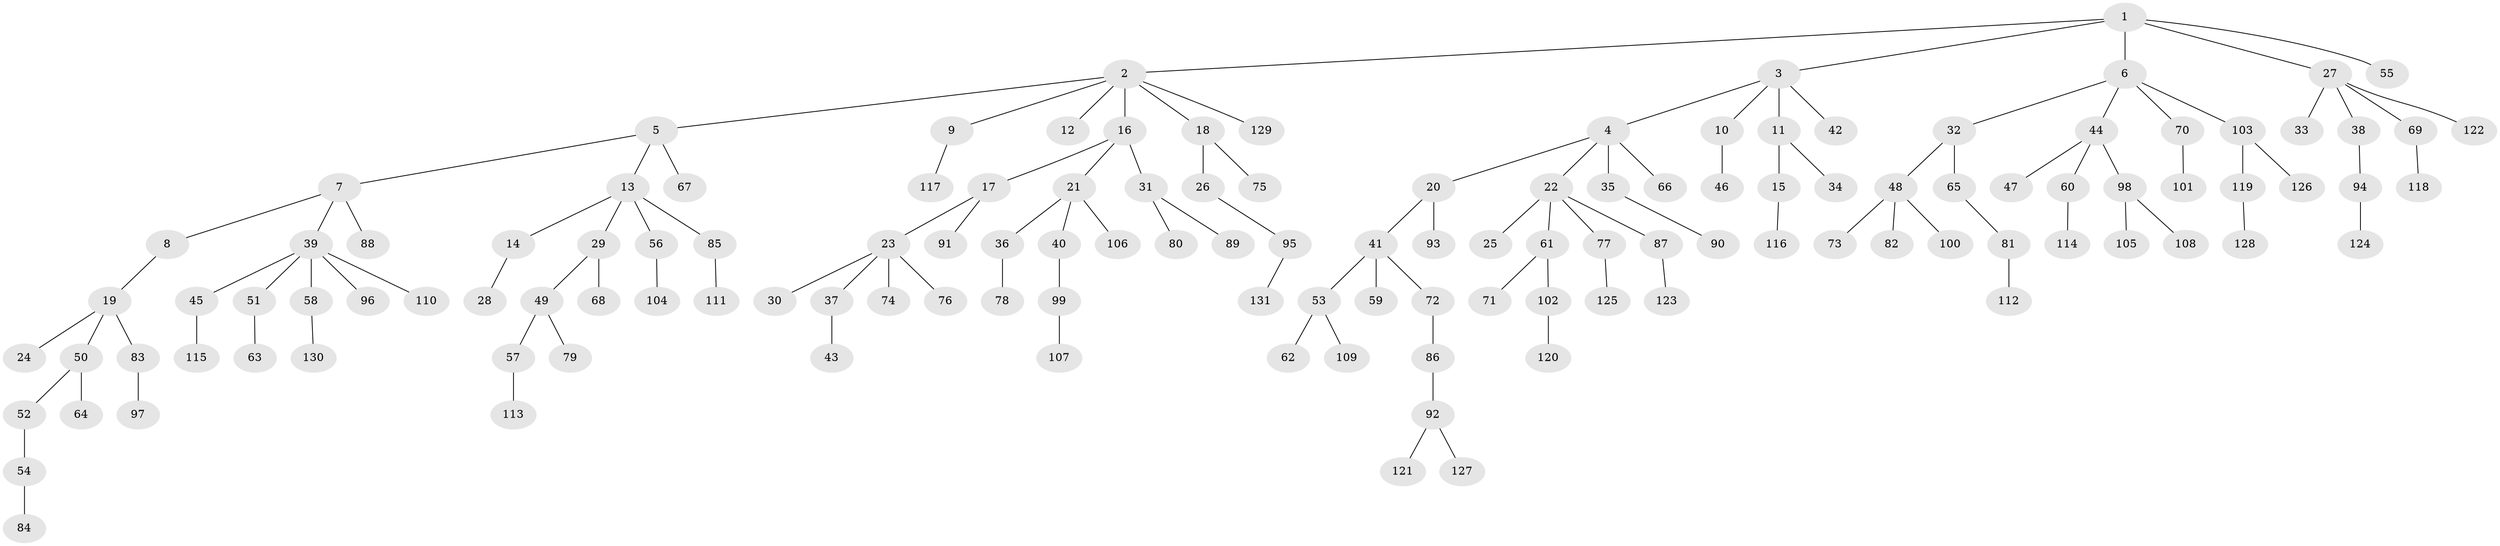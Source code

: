// coarse degree distribution, {4: 0.045454545454545456, 6: 0.015151515151515152, 3: 0.15151515151515152, 5: 0.045454545454545456, 2: 0.2727272727272727, 1: 0.4696969696969697}
// Generated by graph-tools (version 1.1) at 2025/51/03/04/25 22:51:55]
// undirected, 131 vertices, 130 edges
graph export_dot {
  node [color=gray90,style=filled];
  1;
  2;
  3;
  4;
  5;
  6;
  7;
  8;
  9;
  10;
  11;
  12;
  13;
  14;
  15;
  16;
  17;
  18;
  19;
  20;
  21;
  22;
  23;
  24;
  25;
  26;
  27;
  28;
  29;
  30;
  31;
  32;
  33;
  34;
  35;
  36;
  37;
  38;
  39;
  40;
  41;
  42;
  43;
  44;
  45;
  46;
  47;
  48;
  49;
  50;
  51;
  52;
  53;
  54;
  55;
  56;
  57;
  58;
  59;
  60;
  61;
  62;
  63;
  64;
  65;
  66;
  67;
  68;
  69;
  70;
  71;
  72;
  73;
  74;
  75;
  76;
  77;
  78;
  79;
  80;
  81;
  82;
  83;
  84;
  85;
  86;
  87;
  88;
  89;
  90;
  91;
  92;
  93;
  94;
  95;
  96;
  97;
  98;
  99;
  100;
  101;
  102;
  103;
  104;
  105;
  106;
  107;
  108;
  109;
  110;
  111;
  112;
  113;
  114;
  115;
  116;
  117;
  118;
  119;
  120;
  121;
  122;
  123;
  124;
  125;
  126;
  127;
  128;
  129;
  130;
  131;
  1 -- 2;
  1 -- 3;
  1 -- 6;
  1 -- 27;
  1 -- 55;
  2 -- 5;
  2 -- 9;
  2 -- 12;
  2 -- 16;
  2 -- 18;
  2 -- 129;
  3 -- 4;
  3 -- 10;
  3 -- 11;
  3 -- 42;
  4 -- 20;
  4 -- 22;
  4 -- 35;
  4 -- 66;
  5 -- 7;
  5 -- 13;
  5 -- 67;
  6 -- 32;
  6 -- 44;
  6 -- 70;
  6 -- 103;
  7 -- 8;
  7 -- 39;
  7 -- 88;
  8 -- 19;
  9 -- 117;
  10 -- 46;
  11 -- 15;
  11 -- 34;
  13 -- 14;
  13 -- 29;
  13 -- 56;
  13 -- 85;
  14 -- 28;
  15 -- 116;
  16 -- 17;
  16 -- 21;
  16 -- 31;
  17 -- 23;
  17 -- 91;
  18 -- 26;
  18 -- 75;
  19 -- 24;
  19 -- 50;
  19 -- 83;
  20 -- 41;
  20 -- 93;
  21 -- 36;
  21 -- 40;
  21 -- 106;
  22 -- 25;
  22 -- 61;
  22 -- 77;
  22 -- 87;
  23 -- 30;
  23 -- 37;
  23 -- 74;
  23 -- 76;
  26 -- 95;
  27 -- 33;
  27 -- 38;
  27 -- 69;
  27 -- 122;
  29 -- 49;
  29 -- 68;
  31 -- 80;
  31 -- 89;
  32 -- 48;
  32 -- 65;
  35 -- 90;
  36 -- 78;
  37 -- 43;
  38 -- 94;
  39 -- 45;
  39 -- 51;
  39 -- 58;
  39 -- 96;
  39 -- 110;
  40 -- 99;
  41 -- 53;
  41 -- 59;
  41 -- 72;
  44 -- 47;
  44 -- 60;
  44 -- 98;
  45 -- 115;
  48 -- 73;
  48 -- 82;
  48 -- 100;
  49 -- 57;
  49 -- 79;
  50 -- 52;
  50 -- 64;
  51 -- 63;
  52 -- 54;
  53 -- 62;
  53 -- 109;
  54 -- 84;
  56 -- 104;
  57 -- 113;
  58 -- 130;
  60 -- 114;
  61 -- 71;
  61 -- 102;
  65 -- 81;
  69 -- 118;
  70 -- 101;
  72 -- 86;
  77 -- 125;
  81 -- 112;
  83 -- 97;
  85 -- 111;
  86 -- 92;
  87 -- 123;
  92 -- 121;
  92 -- 127;
  94 -- 124;
  95 -- 131;
  98 -- 105;
  98 -- 108;
  99 -- 107;
  102 -- 120;
  103 -- 119;
  103 -- 126;
  119 -- 128;
}
